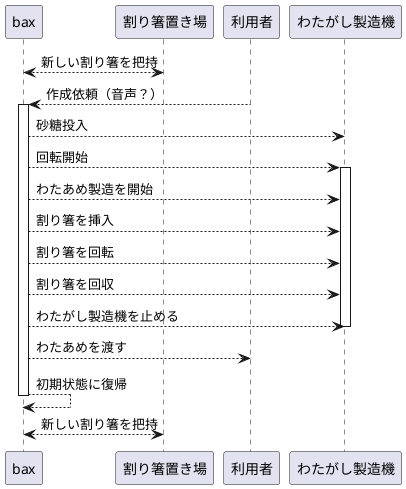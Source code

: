 @startuml

' actor 利用者 as user


' 利用者 as user

' バクスター as bax
' わたあめ製造機 as machine
' 割り箸置き場 as wari
bax <--> "割り箸置き場" as wari : 新しい割り箸を把持

"利用者" as user --> "バクスター" as bax : 作成依頼（音声？）
activate bax
bax --> "わたがし製造機" as machine : 砂糖投入
bax --> machine : 回転開始
activate machine
bax --> machine : わたあめ製造を開始
bax --> machine : 割り箸を挿入
bax --> machine : 割り箸を回転
bax --> machine : 割り箸を回収
bax --> machine : わたがし製造機を止める
deactivate machine
bax --> user : わたあめを渡す
bax --> bax : 初期状態に復帰
deactivate bax
bax <--> "割り箸置き場" as wari : 新しい割り箸を把持








@enduml
